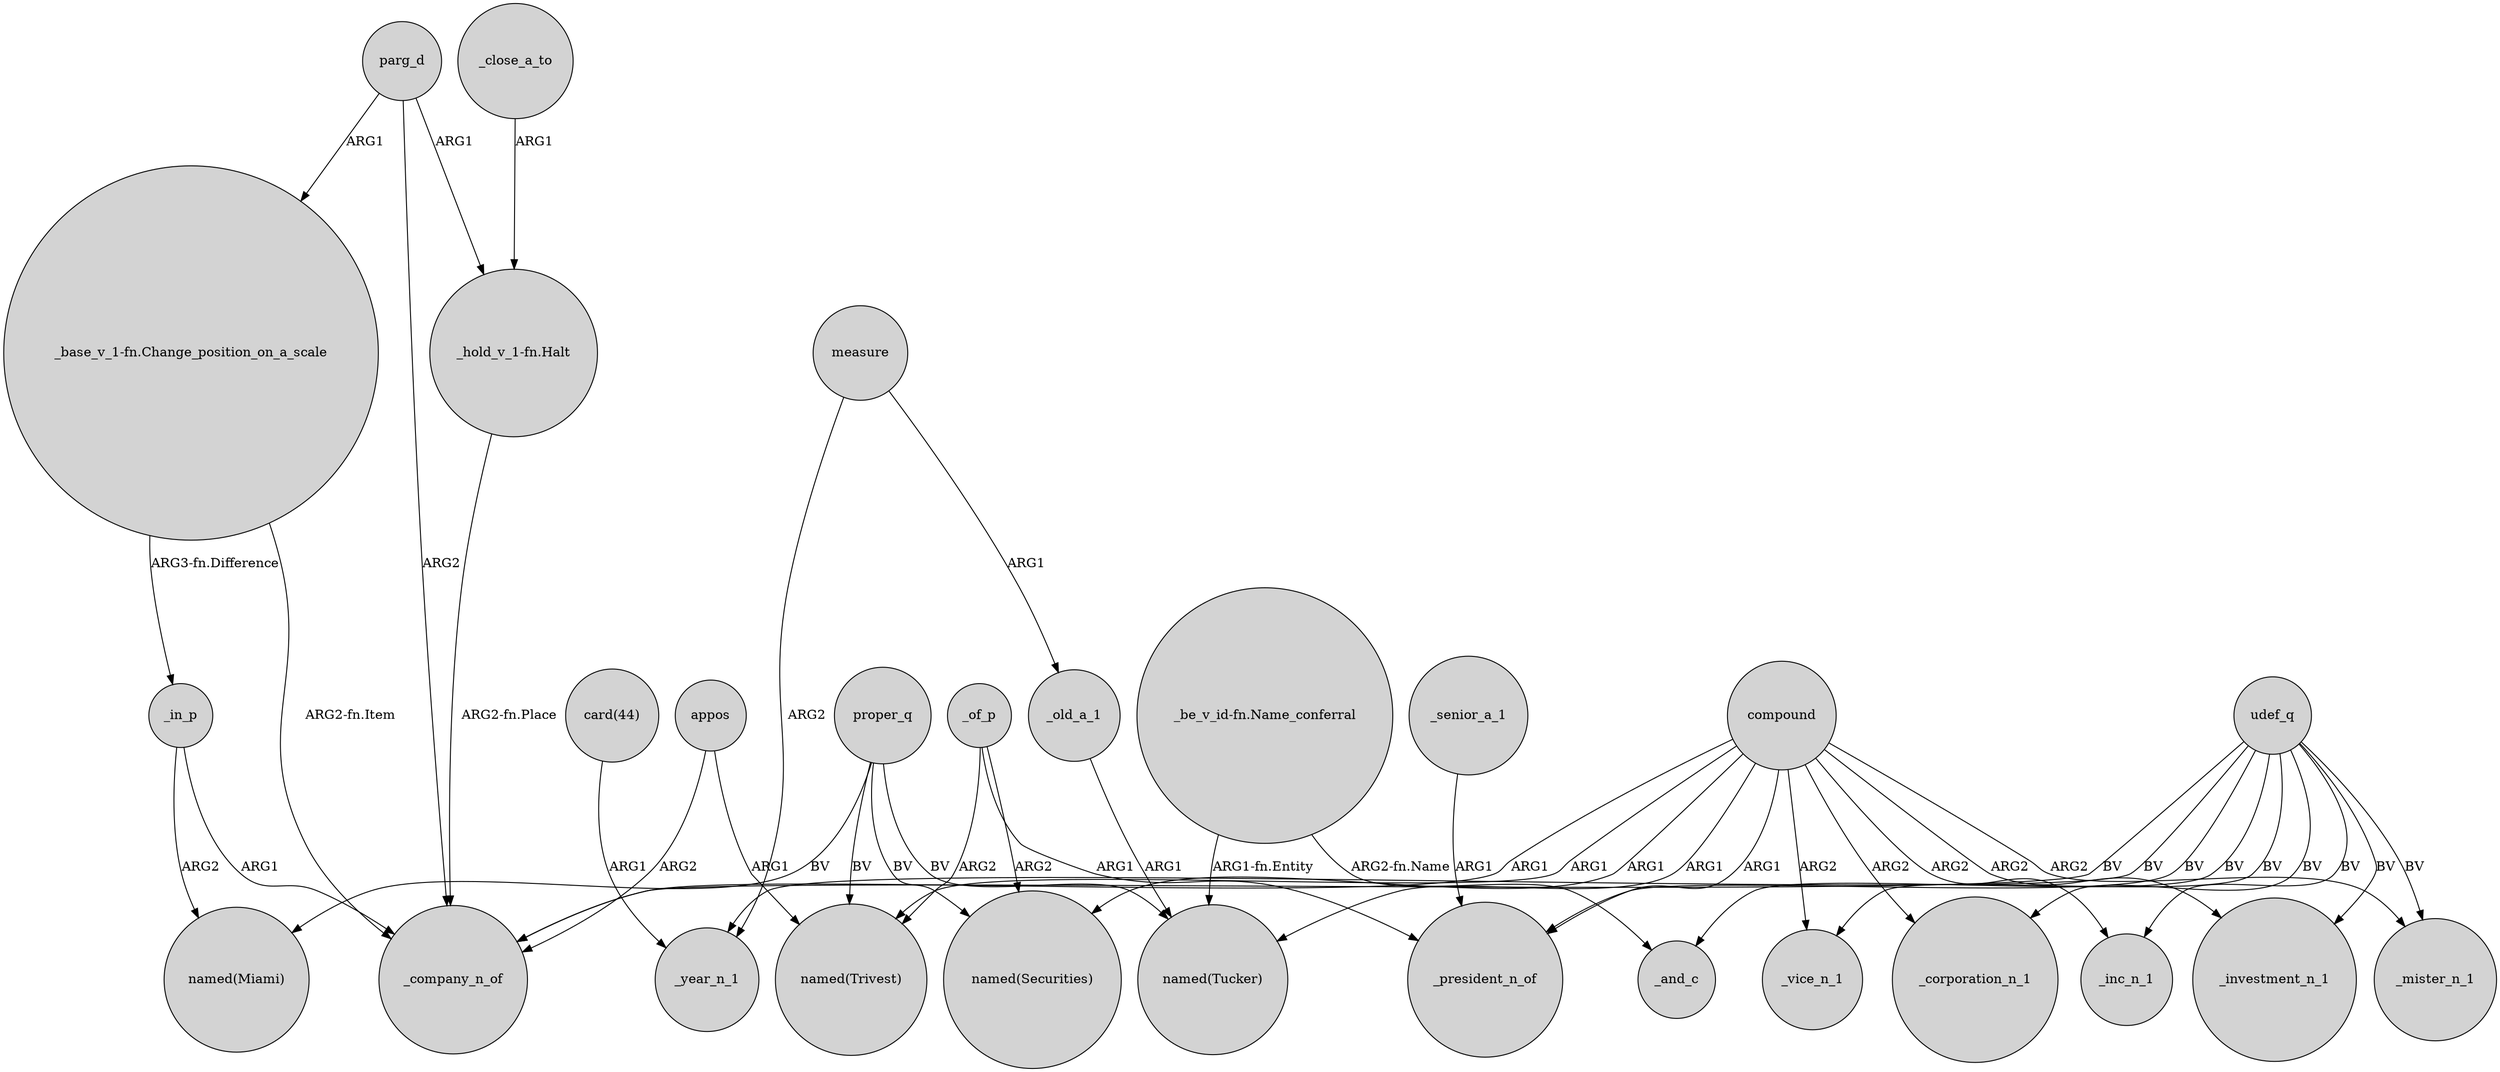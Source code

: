 digraph {
	node [shape=circle style=filled]
	"card(44)" -> _year_n_1 [label=ARG1]
	proper_q -> "named(Miami)" [label=BV]
	compound -> _mister_n_1 [label=ARG2]
	_senior_a_1 -> _president_n_of [label=ARG1]
	proper_q -> "named(Securities)" [label=BV]
	_of_p -> "named(Trivest)" [label=ARG2]
	parg_d -> "_base_v_1-fn.Change_position_on_a_scale" [label=ARG1]
	parg_d -> "_hold_v_1-fn.Halt" [label=ARG1]
	compound -> _investment_n_1 [label=ARG2]
	proper_q -> "named(Trivest)" [label=BV]
	_of_p -> _president_n_of [label=ARG1]
	"_base_v_1-fn.Change_position_on_a_scale" -> _company_n_of [label="ARG2-fn.Item"]
	proper_q -> "named(Tucker)" [label=BV]
	_in_p -> _company_n_of [label=ARG1]
	_close_a_to -> "_hold_v_1-fn.Halt" [label=ARG1]
	compound -> _company_n_of [label=ARG1]
	compound -> "named(Trivest)" [label=ARG1]
	parg_d -> _company_n_of [label=ARG2]
	measure -> _old_a_1 [label=ARG1]
	udef_q -> _mister_n_1 [label=BV]
	udef_q -> _and_c [label=BV]
	_old_a_1 -> "named(Tucker)" [label=ARG1]
	"_hold_v_1-fn.Halt" -> _company_n_of [label="ARG2-fn.Place"]
	udef_q -> _inc_n_1 [label=BV]
	measure -> _year_n_1 [label=ARG2]
	udef_q -> _vice_n_1 [label=BV]
	compound -> _inc_n_1 [label=ARG2]
	appos -> "named(Trivest)" [label=ARG1]
	_in_p -> "named(Miami)" [label=ARG2]
	"_be_v_id-fn.Name_conferral" -> "named(Tucker)" [label="ARG1-fn.Entity"]
	udef_q -> _company_n_of [label=BV]
	udef_q -> _investment_n_1 [label=BV]
	compound -> _vice_n_1 [label=ARG2]
	compound -> _corporation_n_1 [label=ARG2]
	udef_q -> _corporation_n_1 [label=BV]
	appos -> _company_n_of [label=ARG2]
	udef_q -> _year_n_1 [label=BV]
	compound -> _president_n_of [label=ARG1]
	udef_q -> _president_n_of [label=BV]
	compound -> "named(Tucker)" [label=ARG1]
	"_base_v_1-fn.Change_position_on_a_scale" -> _in_p [label="ARG3-fn.Difference"]
	"_be_v_id-fn.Name_conferral" -> _and_c [label="ARG2-fn.Name"]
	_of_p -> "named(Securities)" [label=ARG2]
	compound -> "named(Securities)" [label=ARG1]
}
